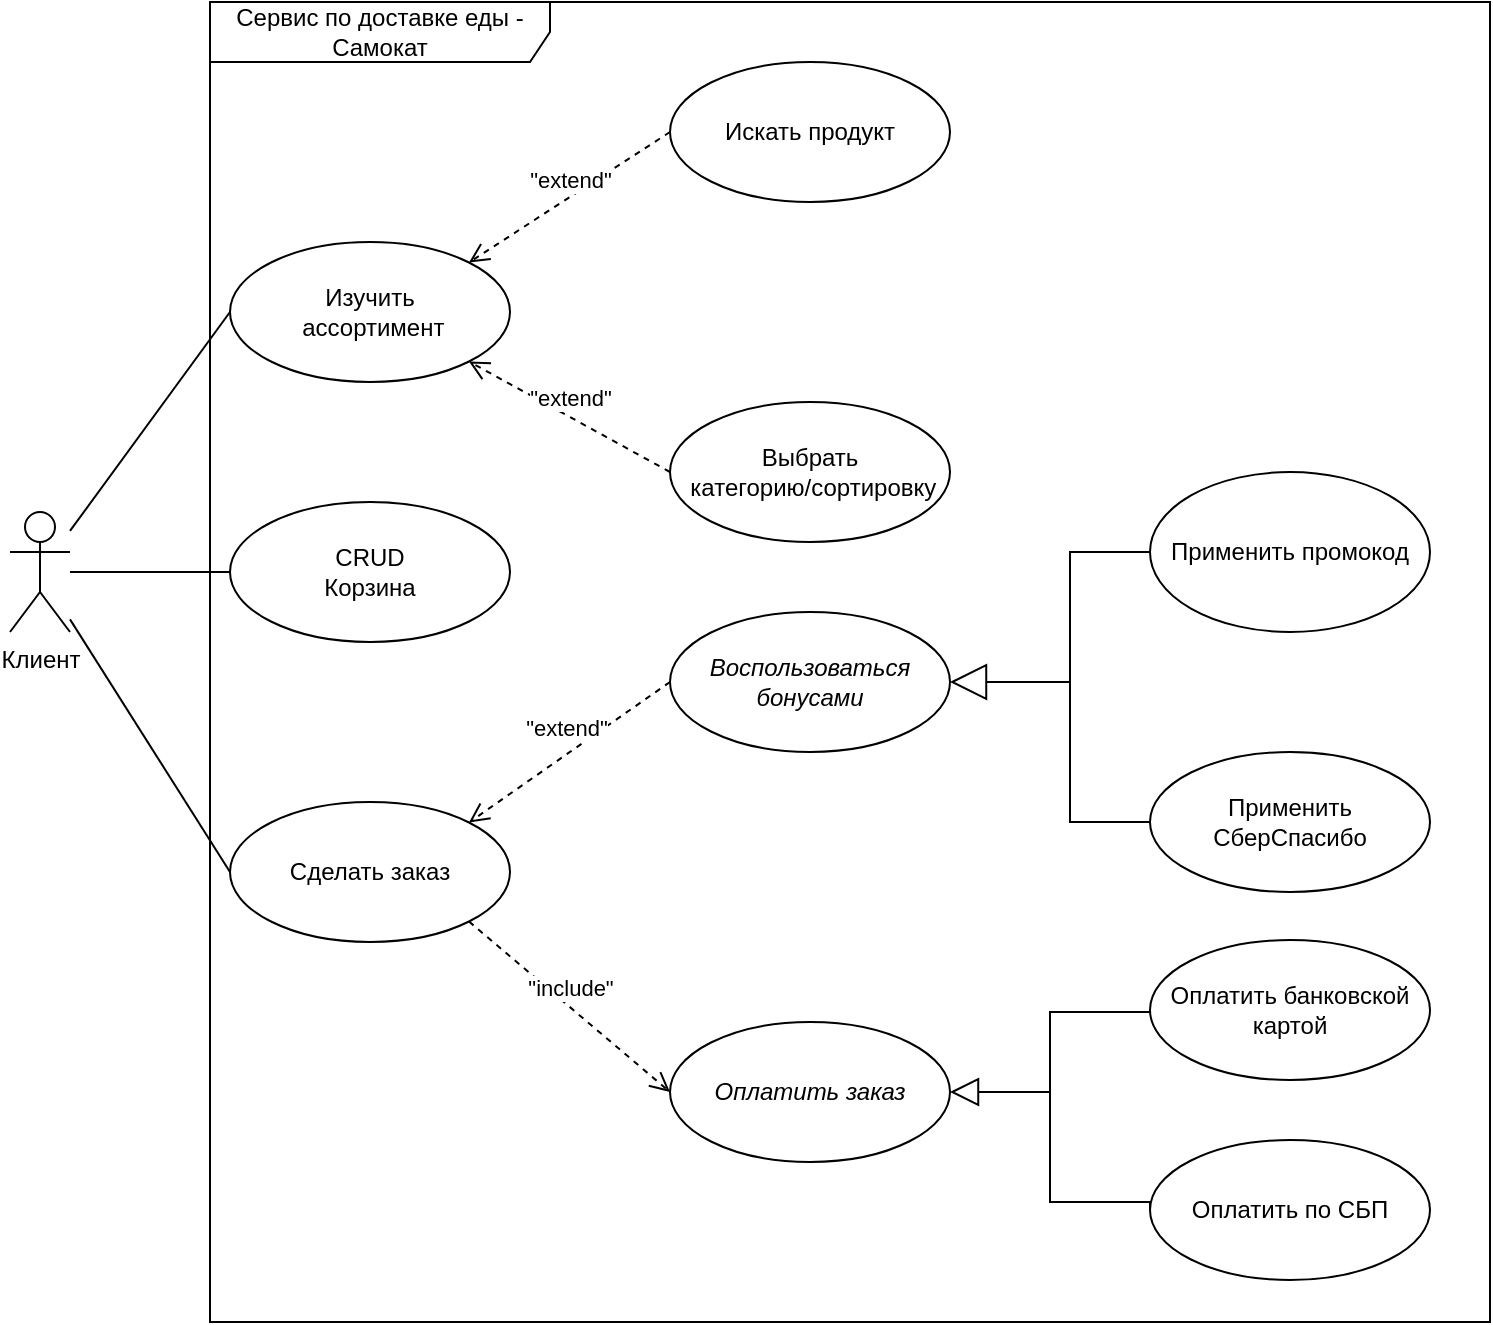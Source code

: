 <mxfile version="24.8.6">
  <diagram name="Page-1" id="gtW72Qd9rHoYMToKZ-aS">
    <mxGraphModel dx="132" dy="-262" grid="1" gridSize="10" guides="1" tooltips="1" connect="1" arrows="1" fold="1" page="1" pageScale="1" pageWidth="827" pageHeight="1169" math="0" shadow="0">
      <root>
        <mxCell id="0" />
        <mxCell id="1" parent="0" />
        <mxCell id="XaF80elYHMRwybt8Q3HV-1" value="Сервис по доставке еды - Самокат" style="shape=umlFrame;whiteSpace=wrap;html=1;pointerEvents=0;width=170;height=30;" vertex="1" parent="1">
          <mxGeometry x="980" y="1200" width="640" height="660" as="geometry" />
        </mxCell>
        <mxCell id="XaF80elYHMRwybt8Q3HV-2" value="Изучить&lt;br&gt;&amp;nbsp;ассортимент" style="ellipse;whiteSpace=wrap;html=1;" vertex="1" parent="1">
          <mxGeometry x="990" y="1320" width="140" height="70" as="geometry" />
        </mxCell>
        <mxCell id="XaF80elYHMRwybt8Q3HV-3" value="Сделать заказ" style="ellipse;whiteSpace=wrap;html=1;" vertex="1" parent="1">
          <mxGeometry x="990" y="1600" width="140" height="70" as="geometry" />
        </mxCell>
        <mxCell id="XaF80elYHMRwybt8Q3HV-6" value="Оплатить заказ" style="ellipse;whiteSpace=wrap;html=1;fontStyle=2" vertex="1" parent="1">
          <mxGeometry x="1210" y="1710" width="140" height="70" as="geometry" />
        </mxCell>
        <mxCell id="XaF80elYHMRwybt8Q3HV-7" value="&quot;include&quot;" style="html=1;verticalAlign=bottom;endArrow=open;dashed=1;endSize=8;curved=0;rounded=0;entryX=0;entryY=0.5;entryDx=0;entryDy=0;exitX=1;exitY=1;exitDx=0;exitDy=0;" edge="1" parent="1" source="XaF80elYHMRwybt8Q3HV-3" target="XaF80elYHMRwybt8Q3HV-6">
          <mxGeometry relative="1" as="geometry">
            <mxPoint x="1270" y="1670" as="sourcePoint" />
            <mxPoint x="1190" y="1670" as="targetPoint" />
          </mxGeometry>
        </mxCell>
        <mxCell id="XaF80elYHMRwybt8Q3HV-8" value="" style="html=1;verticalAlign=bottom;endArrow=block;curved=0;rounded=0;endFill=0;endSize=12;entryX=1;entryY=0.5;entryDx=0;entryDy=0;" edge="1" parent="1" target="XaF80elYHMRwybt8Q3HV-6">
          <mxGeometry width="80" relative="1" as="geometry">
            <mxPoint x="1400" y="1745" as="sourcePoint" />
            <mxPoint x="1170" y="1774.5" as="targetPoint" />
          </mxGeometry>
        </mxCell>
        <mxCell id="XaF80elYHMRwybt8Q3HV-9" value="&lt;i&gt;Воспользоваться бонусами&lt;/i&gt;" style="ellipse;whiteSpace=wrap;html=1;" vertex="1" parent="1">
          <mxGeometry x="1210" y="1505" width="140" height="70" as="geometry" />
        </mxCell>
        <mxCell id="XaF80elYHMRwybt8Q3HV-10" value="&quot;extend&quot;" style="html=1;verticalAlign=bottom;endArrow=open;dashed=1;endSize=8;curved=0;rounded=0;exitX=0;exitY=0.5;exitDx=0;exitDy=0;entryX=1;entryY=0;entryDx=0;entryDy=0;" edge="1" parent="1" source="XaF80elYHMRwybt8Q3HV-9" target="XaF80elYHMRwybt8Q3HV-3">
          <mxGeometry x="-0.015" y="-5" relative="1" as="geometry">
            <mxPoint x="1290" y="1570" as="sourcePoint" />
            <mxPoint x="1193" y="1570" as="targetPoint" />
            <mxPoint y="1" as="offset" />
          </mxGeometry>
        </mxCell>
        <mxCell id="XaF80elYHMRwybt8Q3HV-11" value="Искать продукт" style="ellipse;whiteSpace=wrap;html=1;" vertex="1" parent="1">
          <mxGeometry x="1210" y="1230" width="140" height="70" as="geometry" />
        </mxCell>
        <mxCell id="XaF80elYHMRwybt8Q3HV-12" value="&quot;extend&quot;" style="html=1;verticalAlign=bottom;endArrow=open;dashed=1;endSize=8;curved=0;rounded=0;entryX=1;entryY=0;entryDx=0;entryDy=0;exitX=0;exitY=0.5;exitDx=0;exitDy=0;" edge="1" parent="1" source="XaF80elYHMRwybt8Q3HV-11" target="XaF80elYHMRwybt8Q3HV-2">
          <mxGeometry relative="1" as="geometry">
            <mxPoint x="1252.5" y="1244.5" as="sourcePoint" />
            <mxPoint x="1177.5" y="1244.5" as="targetPoint" />
          </mxGeometry>
        </mxCell>
        <mxCell id="XaF80elYHMRwybt8Q3HV-13" value="Выбрать&lt;div&gt;&amp;nbsp;категорию/сортировку&lt;/div&gt;" style="ellipse;whiteSpace=wrap;html=1;" vertex="1" parent="1">
          <mxGeometry x="1210" y="1400" width="140" height="70" as="geometry" />
        </mxCell>
        <mxCell id="XaF80elYHMRwybt8Q3HV-14" value="&quot;extend&quot;" style="html=1;verticalAlign=bottom;endArrow=open;dashed=1;endSize=8;curved=0;rounded=0;entryX=1;entryY=1;entryDx=0;entryDy=0;exitX=0;exitY=0.5;exitDx=0;exitDy=0;" edge="1" parent="1" source="XaF80elYHMRwybt8Q3HV-13" target="XaF80elYHMRwybt8Q3HV-2">
          <mxGeometry relative="1" as="geometry">
            <mxPoint x="1237.5" y="1420" as="sourcePoint" />
            <mxPoint x="1162.5" y="1420" as="targetPoint" />
          </mxGeometry>
        </mxCell>
        <mxCell id="XaF80elYHMRwybt8Q3HV-15" value="Оплатить банковской картой" style="ellipse;whiteSpace=wrap;html=1;" vertex="1" parent="1">
          <mxGeometry x="1450" y="1669" width="140" height="70" as="geometry" />
        </mxCell>
        <mxCell id="XaF80elYHMRwybt8Q3HV-16" style="edgeStyle=orthogonalEdgeStyle;rounded=0;orthogonalLoop=1;jettySize=auto;html=1;entryX=0;entryY=0.5;entryDx=0;entryDy=0;endArrow=none;endFill=0;exitX=0;exitY=0.5;exitDx=0;exitDy=0;" edge="1" parent="1" source="XaF80elYHMRwybt8Q3HV-23" target="XaF80elYHMRwybt8Q3HV-15">
          <mxGeometry relative="1" as="geometry">
            <mxPoint x="1910" y="1810" as="sourcePoint" />
            <Array as="points">
              <mxPoint x="1400" y="1800" />
              <mxPoint x="1400" y="1705" />
            </Array>
          </mxGeometry>
        </mxCell>
        <mxCell id="XaF80elYHMRwybt8Q3HV-17" value="Применить СберСпасибо" style="ellipse;whiteSpace=wrap;html=1;" vertex="1" parent="1">
          <mxGeometry x="1450" y="1575" width="140" height="70" as="geometry" />
        </mxCell>
        <mxCell id="XaF80elYHMRwybt8Q3HV-20" value="Применить промокод" style="ellipse;whiteSpace=wrap;html=1;" vertex="1" parent="1">
          <mxGeometry x="1450" y="1435" width="140" height="80" as="geometry" />
        </mxCell>
        <mxCell id="XaF80elYHMRwybt8Q3HV-21" value="" style="endArrow=block;endSize=16;endFill=0;html=1;rounded=0;entryX=1;entryY=0.5;entryDx=0;entryDy=0;" edge="1" parent="1" target="XaF80elYHMRwybt8Q3HV-9">
          <mxGeometry width="160" relative="1" as="geometry">
            <mxPoint x="1410" y="1540" as="sourcePoint" />
            <mxPoint x="1460" y="1590" as="targetPoint" />
          </mxGeometry>
        </mxCell>
        <mxCell id="XaF80elYHMRwybt8Q3HV-22" value="" style="endArrow=none;html=1;edgeStyle=orthogonalEdgeStyle;rounded=0;exitX=0;exitY=0.5;exitDx=0;exitDy=0;entryX=0;entryY=0.5;entryDx=0;entryDy=0;" edge="1" parent="1" source="XaF80elYHMRwybt8Q3HV-20" target="XaF80elYHMRwybt8Q3HV-17">
          <mxGeometry relative="1" as="geometry">
            <mxPoint x="1200" y="1625" as="sourcePoint" />
            <mxPoint x="1360" y="1625" as="targetPoint" />
            <Array as="points">
              <mxPoint x="1410" y="1475" />
              <mxPoint x="1410" y="1610" />
            </Array>
          </mxGeometry>
        </mxCell>
        <mxCell id="XaF80elYHMRwybt8Q3HV-23" value="Оплатить по СБП" style="ellipse;whiteSpace=wrap;html=1;" vertex="1" parent="1">
          <mxGeometry x="1450" y="1769" width="140" height="70" as="geometry" />
        </mxCell>
        <mxCell id="XaF80elYHMRwybt8Q3HV-24" value="Клиент" style="shape=umlActor;verticalLabelPosition=bottom;verticalAlign=top;html=1;outlineConnect=0;" vertex="1" parent="1">
          <mxGeometry x="880" y="1455" width="30" height="60" as="geometry" />
        </mxCell>
        <mxCell id="XaF80elYHMRwybt8Q3HV-25" value="" style="endArrow=none;html=1;rounded=0;entryX=0;entryY=0.5;entryDx=0;entryDy=0;" edge="1" parent="1" source="XaF80elYHMRwybt8Q3HV-24" target="XaF80elYHMRwybt8Q3HV-2">
          <mxGeometry width="50" height="50" relative="1" as="geometry">
            <mxPoint x="1230" y="1630" as="sourcePoint" />
            <mxPoint x="1280" y="1580" as="targetPoint" />
          </mxGeometry>
        </mxCell>
        <mxCell id="XaF80elYHMRwybt8Q3HV-26" value="" style="endArrow=none;html=1;rounded=0;entryX=0;entryY=0.5;entryDx=0;entryDy=0;" edge="1" parent="1" source="XaF80elYHMRwybt8Q3HV-24" target="XaF80elYHMRwybt8Q3HV-3">
          <mxGeometry width="50" height="50" relative="1" as="geometry">
            <mxPoint x="930" y="1570" as="sourcePoint" />
            <mxPoint x="1000" y="1365" as="targetPoint" />
          </mxGeometry>
        </mxCell>
        <mxCell id="XaF80elYHMRwybt8Q3HV-27" value="CRUD&lt;br&gt;Корзина" style="ellipse;whiteSpace=wrap;html=1;" vertex="1" parent="1">
          <mxGeometry x="990" y="1450" width="140" height="70" as="geometry" />
        </mxCell>
        <mxCell id="XaF80elYHMRwybt8Q3HV-28" value="" style="endArrow=none;html=1;rounded=0;entryX=0;entryY=0.5;entryDx=0;entryDy=0;" edge="1" parent="1" source="XaF80elYHMRwybt8Q3HV-24" target="XaF80elYHMRwybt8Q3HV-27">
          <mxGeometry width="50" height="50" relative="1" as="geometry">
            <mxPoint x="1230" y="1630" as="sourcePoint" />
            <mxPoint x="1280" y="1580" as="targetPoint" />
          </mxGeometry>
        </mxCell>
      </root>
    </mxGraphModel>
  </diagram>
</mxfile>
